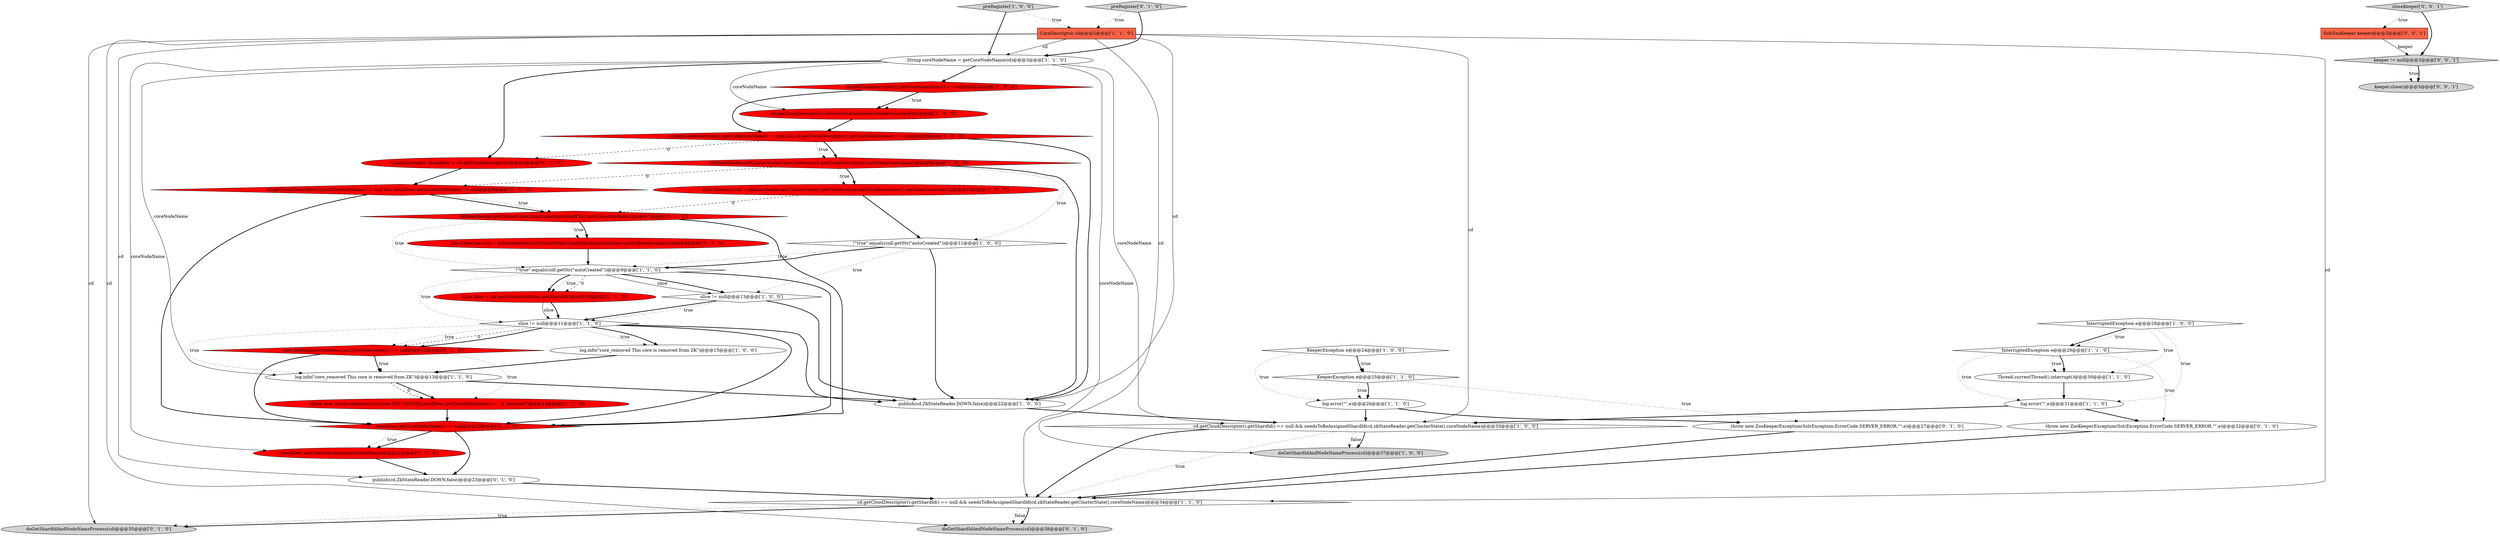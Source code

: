 digraph {
16 [style = filled, label = "preRegister['1', '0', '0']", fillcolor = lightgray, shape = diamond image = "AAA0AAABBB1BBB"];
12 [style = filled, label = "!\"true\".equals(coll.getStr(\"autoCreated\"))@@@11@@@['1', '0', '0']", fillcolor = white, shape = diamond image = "AAA0AAABBB1BBB"];
39 [style = filled, label = "throw new ZooKeeperException(SolrException.ErrorCode.SERVER_ERROR,\"\",e)@@@27@@@['0', '1', '0']", fillcolor = white, shape = ellipse image = "AAA0AAABBB2BBB"];
43 [style = filled, label = "SolrZooKeeper keeper@@@2@@@['0', '0', '1']", fillcolor = tomato, shape = box image = "AAA0AAABBB3BBB"];
2 [style = filled, label = "InterruptedException e@@@28@@@['1', '0', '0']", fillcolor = white, shape = diamond image = "AAA0AAABBB1BBB"];
18 [style = filled, label = "doGetShardIdAndNodeNameProcess(cd)@@@37@@@['1', '0', '0']", fillcolor = lightgray, shape = ellipse image = "AAA0AAABBB1BBB"];
15 [style = filled, label = "KeeperException e@@@25@@@['1', '1', '0']", fillcolor = white, shape = diamond image = "AAA0AAABBB1BBB"];
41 [style = filled, label = "closeKeeper['0', '0', '1']", fillcolor = lightgray, shape = diamond image = "AAA0AAABBB3BBB"];
37 [style = filled, label = "cloudDesc.getCoreNodeName() == null@@@20@@@['0', '1', '0']", fillcolor = red, shape = diamond image = "AAA1AAABBB2BBB"];
21 [style = filled, label = "zkStateReader.getClusterState().hasCollection(cd.getCloudDescriptor().getCollectionName())@@@9@@@['1', '0', '0']", fillcolor = red, shape = diamond image = "AAA1AAABBB1BBB"];
11 [style = filled, label = "cd.getCloudDescriptor().getShardId() == null && needsToBeAssignedShardId(cd,zkStateReader.getClusterState(),coreNodeName)@@@34@@@['1', '1', '0']", fillcolor = white, shape = diamond image = "AAA0AAABBB1BBB"];
35 [style = filled, label = "doGetShardIdAndNodeNameProcess(cd)@@@38@@@['0', '1', '0']", fillcolor = lightgray, shape = ellipse image = "AAA0AAABBB2BBB"];
7 [style = filled, label = "Thread.currentThread().interrupt()@@@30@@@['1', '1', '0']", fillcolor = white, shape = ellipse image = "AAA0AAABBB1BBB"];
13 [style = filled, label = "log.info(\"core_removed This core is removed from ZK\")@@@15@@@['1', '0', '0']", fillcolor = white, shape = ellipse image = "AAA0AAABBB1BBB"];
3 [style = filled, label = "String coreNodeName = getCoreNodeName(cd)@@@3@@@['1', '1', '0']", fillcolor = white, shape = ellipse image = "AAA0AAABBB1BBB"];
34 [style = filled, label = "throw new SolrException(ErrorCode.NOT_FOUND,cloudDesc.getCoreNodeName() + \" is removed\")@@@14@@@['0', '1', '0']", fillcolor = red, shape = ellipse image = "AAA1AAABBB2BBB"];
24 [style = filled, label = "cd.getCloudDescriptor().getShardId() == null && needsToBeAssignedShardId(cd,zkStateReader.getClusterState(),coreNodeName)@@@33@@@['1', '0', '0']", fillcolor = white, shape = diamond image = "AAA0AAABBB1BBB"];
32 [style = filled, label = "preRegister['0', '1', '0']", fillcolor = lightgray, shape = diamond image = "AAA0AAABBB2BBB"];
14 [style = filled, label = "slice != null@@@13@@@['1', '0', '0']", fillcolor = white, shape = diamond image = "AAA0AAABBB1BBB"];
22 [style = filled, label = "publish(cd,ZkStateReader.DOWN,false)@@@22@@@['1', '0', '0']", fillcolor = white, shape = ellipse image = "AAA0AAABBB1BBB"];
29 [style = filled, label = "cloudDesc.setCoreNodeName(coreNodeName)@@@21@@@['0', '1', '0']", fillcolor = red, shape = ellipse image = "AAA1AAABBB2BBB"];
1 [style = filled, label = "DocCollection coll = zkStateReader.getClusterState().getCollection(cd.getCloudDescriptor().getCollectionName())@@@10@@@['1', '0', '0']", fillcolor = red, shape = ellipse image = "AAA1AAABBB1BBB"];
20 [style = filled, label = "slice != null@@@11@@@['1', '1', '0']", fillcolor = white, shape = diamond image = "AAA0AAABBB1BBB"];
27 [style = filled, label = "cd.getCloudDescriptor().getCollectionName() != null && cloudDesc.getCoreNodeName() != null@@@6@@@['0', '1', '0']", fillcolor = red, shape = diamond image = "AAA1AAABBB2BBB"];
40 [style = filled, label = "keeper != null@@@3@@@['0', '0', '1']", fillcolor = lightgray, shape = diamond image = "AAA0AAABBB3BBB"];
28 [style = filled, label = "DocCollection coll = zkStateReader.getClusterState().getCollection(cloudDesc.getCollectionName())@@@8@@@['0', '1', '0']", fillcolor = red, shape = ellipse image = "AAA1AAABBB2BBB"];
0 [style = filled, label = "log.error(\"\",e)@@@26@@@['1', '1', '0']", fillcolor = white, shape = ellipse image = "AAA0AAABBB1BBB"];
17 [style = filled, label = "InterruptedException e@@@29@@@['1', '1', '0']", fillcolor = white, shape = diamond image = "AAA0AAABBB1BBB"];
5 [style = filled, label = "CoreDescriptor cd@@@2@@@['1', '1', '0']", fillcolor = tomato, shape = box image = "AAA0AAABBB1BBB"];
23 [style = filled, label = "KeeperException e@@@24@@@['1', '0', '0']", fillcolor = white, shape = diamond image = "AAA0AAABBB1BBB"];
31 [style = filled, label = "throw new ZooKeeperException(SolrException.ErrorCode.SERVER_ERROR,\"\",e)@@@32@@@['0', '1', '0']", fillcolor = white, shape = ellipse image = "AAA0AAABBB2BBB"];
38 [style = filled, label = "slice.getReplica(cloudDesc.getCoreNodeName()) == null@@@12@@@['0', '1', '0']", fillcolor = red, shape = diamond image = "AAA1AAABBB2BBB"];
19 [style = filled, label = "!\"true\".equals(coll.getStr(\"autoCreated\"))@@@9@@@['1', '1', '0']", fillcolor = white, shape = diamond image = "AAA0AAABBB1BBB"];
4 [style = filled, label = "cd.getCloudDescriptor().getCollectionName() != null && cd.getCloudDescriptor().getCoreNodeName() != null@@@8@@@['1', '0', '0']", fillcolor = red, shape = diamond image = "AAA1AAABBB1BBB"];
26 [style = filled, label = "CloudDescriptor cloudDesc = cd.getCloudDescriptor()@@@5@@@['0', '1', '0']", fillcolor = red, shape = ellipse image = "AAA1AAABBB2BBB"];
6 [style = filled, label = "log.error(\"\",e)@@@31@@@['1', '1', '0']", fillcolor = white, shape = ellipse image = "AAA0AAABBB1BBB"];
8 [style = filled, label = "log.info(\"core_removed This core is removed from ZK\")@@@13@@@['1', '1', '0']", fillcolor = white, shape = ellipse image = "AAA0AAABBB1BBB"];
33 [style = filled, label = "doGetShardIdAndNodeNameProcess(cd)@@@35@@@['0', '1', '0']", fillcolor = lightgray, shape = ellipse image = "AAA0AAABBB2BBB"];
30 [style = filled, label = "publish(cd,ZkStateReader.DOWN,false)@@@23@@@['0', '1', '0']", fillcolor = white, shape = ellipse image = "AAA0AAABBB2BBB"];
9 [style = filled, label = "cd.getCloudDescriptor().getCoreNodeName() == null@@@4@@@['1', '0', '0']", fillcolor = red, shape = diamond image = "AAA1AAABBB1BBB"];
25 [style = filled, label = "zkStateReader.getClusterState().hasCollection(cloudDesc.getCollectionName())@@@7@@@['0', '1', '0']", fillcolor = red, shape = diamond image = "AAA1AAABBB2BBB"];
36 [style = filled, label = "Slice slice = coll.getSlice(cloudDesc.getShardId())@@@10@@@['0', '1', '0']", fillcolor = red, shape = ellipse image = "AAA1AAABBB2BBB"];
10 [style = filled, label = "cd.getCloudDescriptor().setCoreNodeName(coreNodeName)@@@5@@@['1', '0', '0']", fillcolor = red, shape = ellipse image = "AAA1AAABBB1BBB"];
42 [style = filled, label = "keeper.close()@@@5@@@['0', '0', '1']", fillcolor = lightgray, shape = ellipse image = "AAA0AAABBB3BBB"];
21->12 [style = dotted, label="true"];
29->30 [style = bold, label=""];
17->6 [style = dotted, label="true"];
38->34 [style = dotted, label="true"];
3->10 [style = solid, label="coreNodeName"];
19->36 [style = bold, label=""];
5->24 [style = solid, label="cd"];
25->28 [style = dotted, label="true"];
9->10 [style = bold, label=""];
36->20 [style = bold, label=""];
11->35 [style = dotted, label="false"];
30->11 [style = bold, label=""];
20->38 [style = dashed, label="0"];
24->11 [style = bold, label=""];
38->8 [style = dotted, label="true"];
15->0 [style = bold, label=""];
0->24 [style = bold, label=""];
21->1 [style = bold, label=""];
41->43 [style = dotted, label="true"];
16->5 [style = dotted, label="true"];
20->37 [style = bold, label=""];
1->12 [style = bold, label=""];
11->33 [style = bold, label=""];
20->13 [style = dotted, label="true"];
23->15 [style = dotted, label="true"];
1->25 [style = dashed, label="0"];
32->3 [style = bold, label=""];
25->19 [style = dotted, label="true"];
27->25 [style = bold, label=""];
12->22 [style = bold, label=""];
14->20 [style = bold, label=""];
16->3 [style = bold, label=""];
5->22 [style = solid, label="cd"];
8->34 [style = bold, label=""];
11->33 [style = dotted, label="true"];
25->28 [style = bold, label=""];
24->18 [style = dotted, label="false"];
5->33 [style = solid, label="cd"];
3->11 [style = solid, label="coreNodeName"];
27->25 [style = dotted, label="true"];
14->22 [style = bold, label=""];
4->21 [style = bold, label=""];
37->29 [style = bold, label=""];
36->20 [style = solid, label="slice"];
8->34 [style = dashed, label="0"];
32->5 [style = dotted, label="true"];
4->26 [style = dashed, label="0"];
20->38 [style = bold, label=""];
5->11 [style = solid, label="cd"];
19->36 [style = dotted, label="true"];
24->18 [style = bold, label=""];
31->11 [style = bold, label=""];
8->22 [style = bold, label=""];
19->37 [style = bold, label=""];
3->24 [style = solid, label="coreNodeName"];
26->27 [style = bold, label=""];
38->37 [style = bold, label=""];
21->22 [style = bold, label=""];
25->37 [style = bold, label=""];
12->19 [style = dotted, label="true"];
5->35 [style = solid, label="cd"];
7->6 [style = bold, label=""];
28->19 [style = bold, label=""];
9->10 [style = dotted, label="true"];
4->22 [style = bold, label=""];
0->39 [style = bold, label=""];
20->38 [style = dotted, label="true"];
40->42 [style = dotted, label="true"];
2->17 [style = bold, label=""];
20->13 [style = bold, label=""];
21->27 [style = dashed, label="0"];
37->30 [style = bold, label=""];
23->15 [style = bold, label=""];
5->30 [style = solid, label="cd"];
3->26 [style = bold, label=""];
6->24 [style = bold, label=""];
43->40 [style = solid, label="keeper"];
15->0 [style = dotted, label="true"];
3->9 [style = bold, label=""];
4->21 [style = dotted, label="true"];
24->11 [style = dotted, label="true"];
27->37 [style = bold, label=""];
19->14 [style = bold, label=""];
41->40 [style = bold, label=""];
2->6 [style = dotted, label="true"];
38->8 [style = bold, label=""];
23->0 [style = dotted, label="true"];
21->1 [style = dotted, label="true"];
19->14 [style = solid, label="slice"];
15->39 [style = dotted, label="true"];
19->20 [style = dotted, label="true"];
20->8 [style = dotted, label="true"];
9->4 [style = bold, label=""];
2->17 [style = dotted, label="true"];
37->29 [style = dotted, label="true"];
39->11 [style = bold, label=""];
11->35 [style = bold, label=""];
20->22 [style = bold, label=""];
5->18 [style = solid, label="cd"];
17->7 [style = bold, label=""];
14->20 [style = dotted, label="true"];
17->31 [style = dotted, label="true"];
12->14 [style = dotted, label="true"];
6->31 [style = bold, label=""];
34->37 [style = bold, label=""];
19->36 [style = dashed, label="0"];
2->7 [style = dotted, label="true"];
10->4 [style = bold, label=""];
17->7 [style = dotted, label="true"];
22->24 [style = bold, label=""];
13->8 [style = bold, label=""];
12->19 [style = bold, label=""];
3->8 [style = solid, label="coreNodeName"];
5->3 [style = solid, label="cd"];
40->42 [style = bold, label=""];
3->29 [style = solid, label="coreNodeName"];
}
